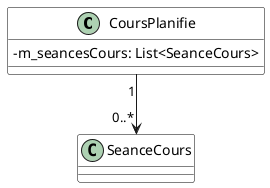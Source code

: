 @startuml CoursSeanceAssociationDirigee
skinparam classAttributeIconSize 0
skinparam class {
    BackgroundColor White
    BorderColor #000
}

CoursPlanifie "1" --> "0..*" SeanceCours

class CoursPlanifie {
    - m_seancesCours: List<SeanceCours>
}
class SeanceCours {
}
@enduml